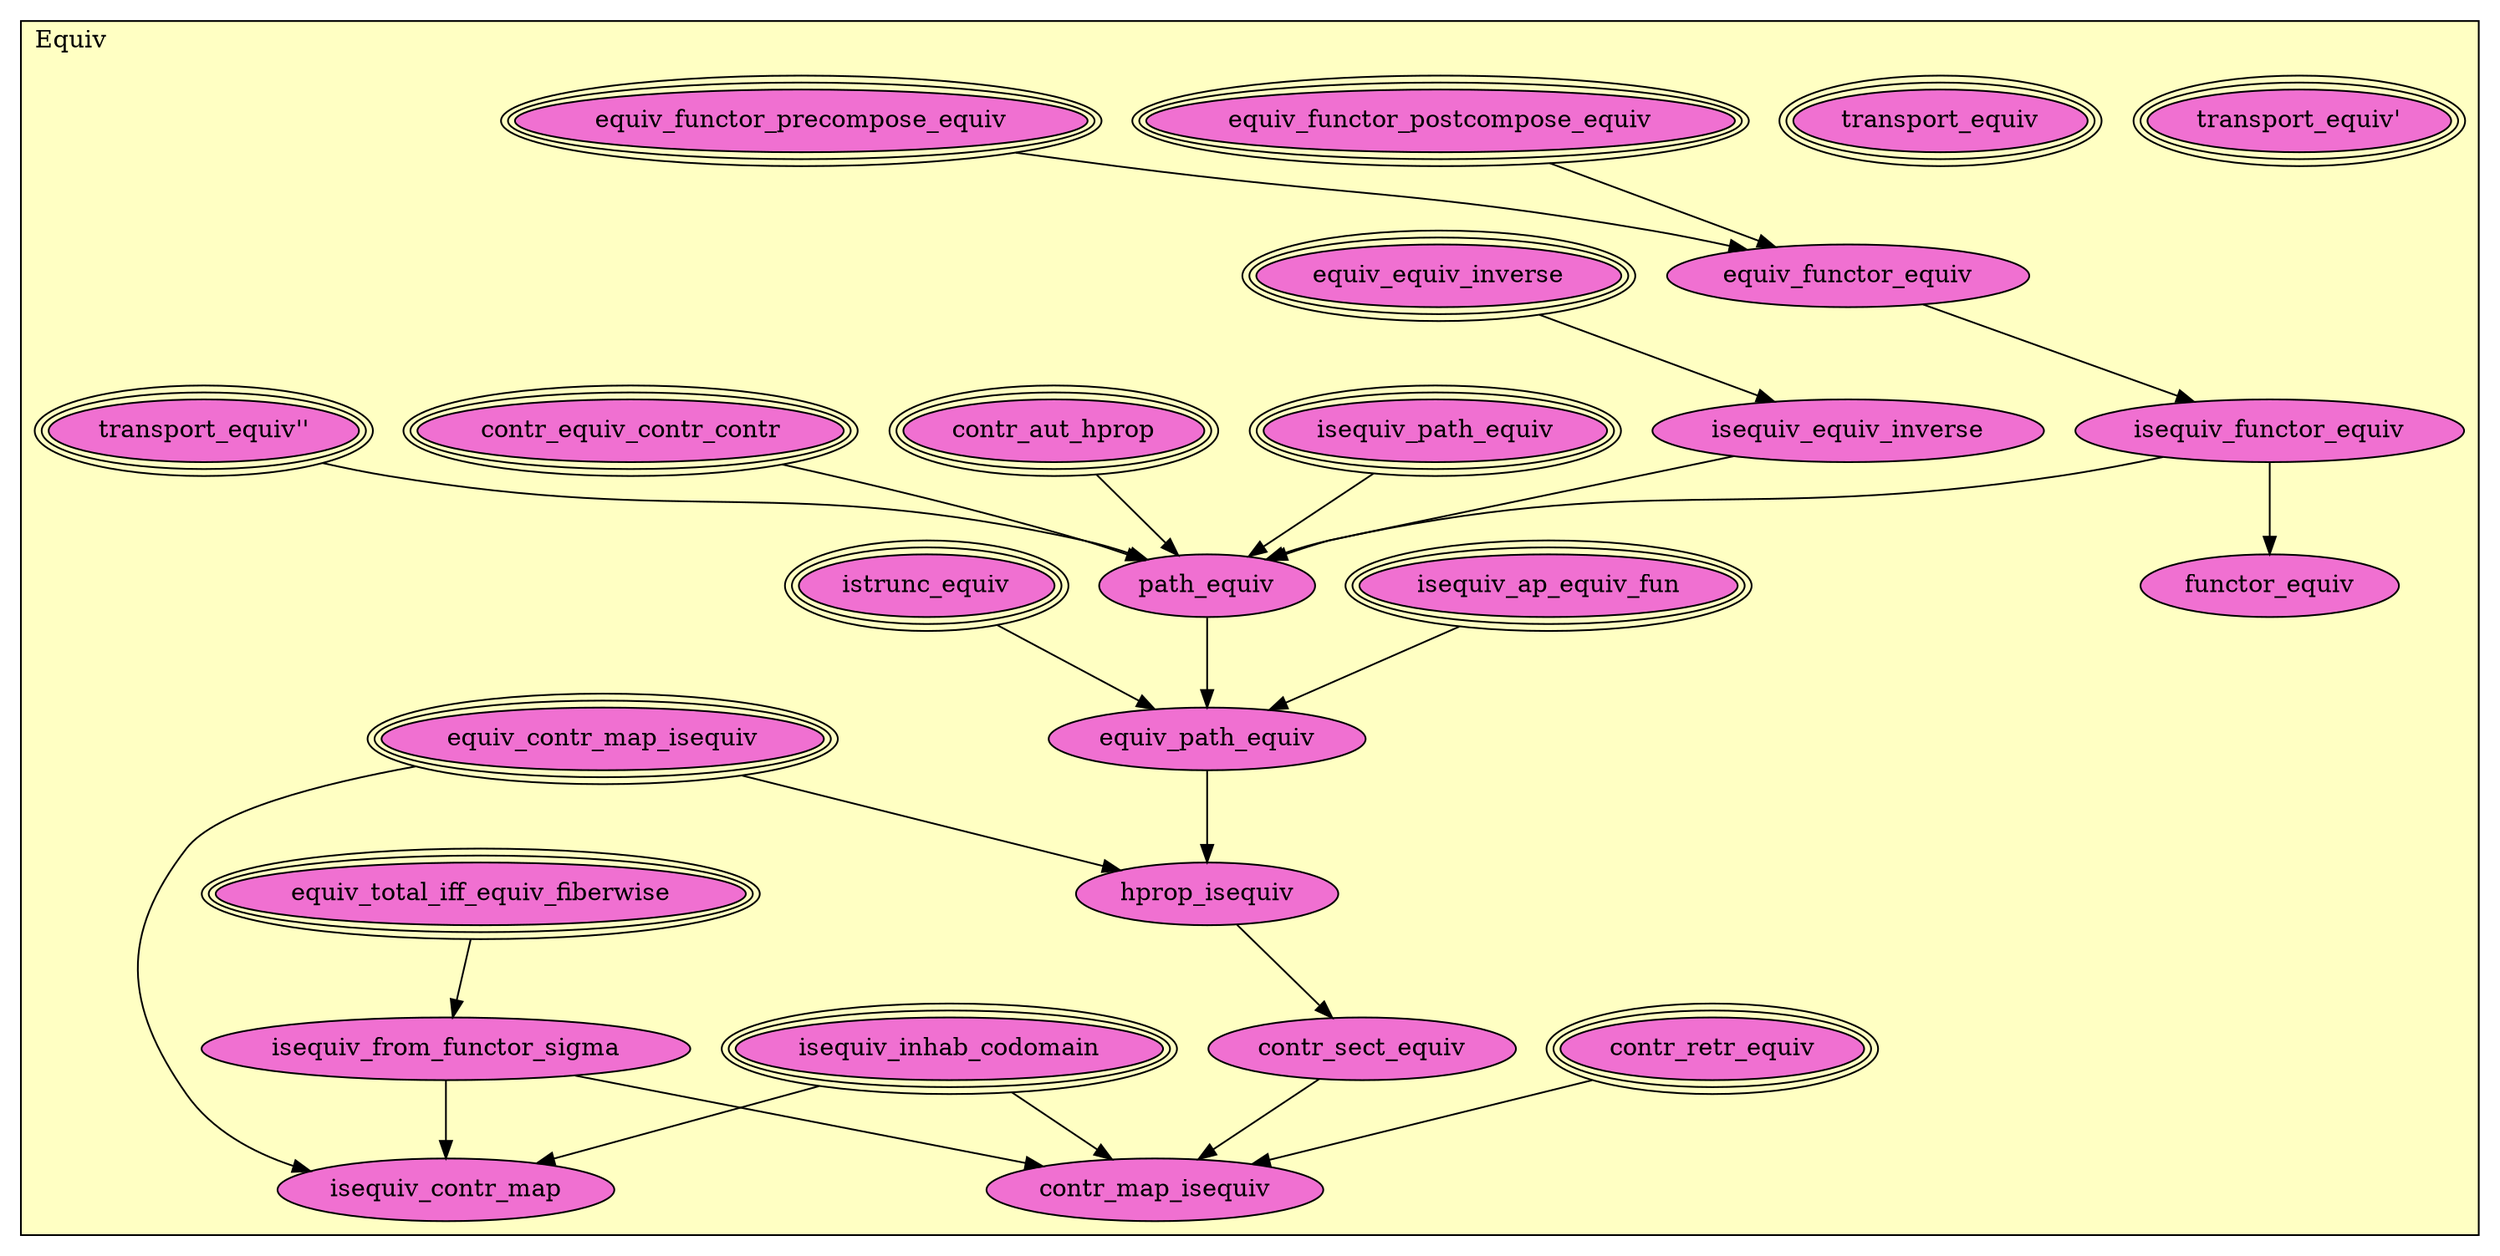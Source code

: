 digraph HoTT_Types_Equiv {
  graph [ratio=0.5]
  node [style=filled]
Equiv_transport_equiv__ [label="transport_equiv''", URL=<Equiv.html#transport_equiv''>, peripheries=3, fillcolor="#F070D1"] ;
Equiv_transport_equiv_ [label="transport_equiv'", URL=<Equiv.html#transport_equiv'>, peripheries=3, fillcolor="#F070D1"] ;
Equiv_transport_equiv [label="transport_equiv", URL=<Equiv.html#transport_equiv>, peripheries=3, fillcolor="#F070D1"] ;
Equiv_equiv_equiv_inverse [label="equiv_equiv_inverse", URL=<Equiv.html#equiv_equiv_inverse>, peripheries=3, fillcolor="#F070D1"] ;
Equiv_isequiv_equiv_inverse [label="isequiv_equiv_inverse", URL=<Equiv.html#isequiv_equiv_inverse>, fillcolor="#F070D1"] ;
Equiv_equiv_functor_postcompose_equiv [label="equiv_functor_postcompose_equiv", URL=<Equiv.html#equiv_functor_postcompose_equiv>, peripheries=3, fillcolor="#F070D1"] ;
Equiv_equiv_functor_precompose_equiv [label="equiv_functor_precompose_equiv", URL=<Equiv.html#equiv_functor_precompose_equiv>, peripheries=3, fillcolor="#F070D1"] ;
Equiv_equiv_functor_equiv [label="equiv_functor_equiv", URL=<Equiv.html#equiv_functor_equiv>, fillcolor="#F070D1"] ;
Equiv_isequiv_functor_equiv [label="isequiv_functor_equiv", URL=<Equiv.html#isequiv_functor_equiv>, fillcolor="#F070D1"] ;
Equiv_functor_equiv [label="functor_equiv", URL=<Equiv.html#functor_equiv>, fillcolor="#F070D1"] ;
Equiv_contr_aut_hprop [label="contr_aut_hprop", URL=<Equiv.html#contr_aut_hprop>, peripheries=3, fillcolor="#F070D1"] ;
Equiv_contr_equiv_contr_contr [label="contr_equiv_contr_contr", URL=<Equiv.html#contr_equiv_contr_contr>, peripheries=3, fillcolor="#F070D1"] ;
Equiv_istrunc_equiv [label="istrunc_equiv", URL=<Equiv.html#istrunc_equiv>, peripheries=3, fillcolor="#F070D1"] ;
Equiv_isequiv_ap_equiv_fun [label="isequiv_ap_equiv_fun", URL=<Equiv.html#isequiv_ap_equiv_fun>, peripheries=3, fillcolor="#F070D1"] ;
Equiv_isequiv_path_equiv [label="isequiv_path_equiv", URL=<Equiv.html#isequiv_path_equiv>, peripheries=3, fillcolor="#F070D1"] ;
Equiv_path_equiv [label="path_equiv", URL=<Equiv.html#path_equiv>, fillcolor="#F070D1"] ;
Equiv_equiv_path_equiv [label="equiv_path_equiv", URL=<Equiv.html#equiv_path_equiv>, fillcolor="#F070D1"] ;
Equiv_equiv_contr_map_isequiv [label="equiv_contr_map_isequiv", URL=<Equiv.html#equiv_contr_map_isequiv>, peripheries=3, fillcolor="#F070D1"] ;
Equiv_hprop_isequiv [label="hprop_isequiv", URL=<Equiv.html#hprop_isequiv>, fillcolor="#F070D1"] ;
Equiv_contr_retr_equiv [label="contr_retr_equiv", URL=<Equiv.html#contr_retr_equiv>, peripheries=3, fillcolor="#F070D1"] ;
Equiv_contr_sect_equiv [label="contr_sect_equiv", URL=<Equiv.html#contr_sect_equiv>, fillcolor="#F070D1"] ;
Equiv_equiv_total_iff_equiv_fiberwise [label="equiv_total_iff_equiv_fiberwise", URL=<Equiv.html#equiv_total_iff_equiv_fiberwise>, peripheries=3, fillcolor="#F070D1"] ;
Equiv_isequiv_from_functor_sigma [label="isequiv_from_functor_sigma", URL=<Equiv.html#isequiv_from_functor_sigma>, fillcolor="#F070D1"] ;
Equiv_isequiv_inhab_codomain [label="isequiv_inhab_codomain", URL=<Equiv.html#isequiv_inhab_codomain>, peripheries=3, fillcolor="#F070D1"] ;
Equiv_isequiv_contr_map [label="isequiv_contr_map", URL=<Equiv.html#isequiv_contr_map>, fillcolor="#F070D1"] ;
Equiv_contr_map_isequiv [label="contr_map_isequiv", URL=<Equiv.html#contr_map_isequiv>, fillcolor="#F070D1"] ;
  Equiv_transport_equiv__ -> Equiv_path_equiv [] ;
  Equiv_equiv_equiv_inverse -> Equiv_isequiv_equiv_inverse [] ;
  Equiv_isequiv_equiv_inverse -> Equiv_path_equiv [] ;
  Equiv_equiv_functor_postcompose_equiv -> Equiv_equiv_functor_equiv [] ;
  Equiv_equiv_functor_precompose_equiv -> Equiv_equiv_functor_equiv [] ;
  Equiv_equiv_functor_equiv -> Equiv_isequiv_functor_equiv [] ;
  Equiv_isequiv_functor_equiv -> Equiv_functor_equiv [] ;
  Equiv_isequiv_functor_equiv -> Equiv_path_equiv [] ;
  Equiv_contr_aut_hprop -> Equiv_path_equiv [] ;
  Equiv_contr_equiv_contr_contr -> Equiv_path_equiv [] ;
  Equiv_istrunc_equiv -> Equiv_equiv_path_equiv [] ;
  Equiv_isequiv_ap_equiv_fun -> Equiv_equiv_path_equiv [] ;
  Equiv_isequiv_path_equiv -> Equiv_path_equiv [] ;
  Equiv_path_equiv -> Equiv_equiv_path_equiv [] ;
  Equiv_equiv_path_equiv -> Equiv_hprop_isequiv [] ;
  Equiv_equiv_contr_map_isequiv -> Equiv_hprop_isequiv [] ;
  Equiv_equiv_contr_map_isequiv -> Equiv_isequiv_contr_map [] ;
  Equiv_hprop_isequiv -> Equiv_contr_sect_equiv [] ;
  Equiv_contr_retr_equiv -> Equiv_contr_map_isequiv [] ;
  Equiv_contr_sect_equiv -> Equiv_contr_map_isequiv [] ;
  Equiv_equiv_total_iff_equiv_fiberwise -> Equiv_isequiv_from_functor_sigma [] ;
  Equiv_isequiv_from_functor_sigma -> Equiv_isequiv_contr_map [] ;
  Equiv_isequiv_from_functor_sigma -> Equiv_contr_map_isequiv [] ;
  Equiv_isequiv_inhab_codomain -> Equiv_isequiv_contr_map [] ;
  Equiv_isequiv_inhab_codomain -> Equiv_contr_map_isequiv [] ;
subgraph cluster_Equiv { label="Equiv"; fillcolor="#FFFFC3"; labeljust=l; style=filled 
Equiv_contr_map_isequiv; Equiv_isequiv_contr_map; Equiv_isequiv_inhab_codomain; Equiv_isequiv_from_functor_sigma; Equiv_equiv_total_iff_equiv_fiberwise; Equiv_contr_sect_equiv; Equiv_contr_retr_equiv; Equiv_hprop_isequiv; Equiv_equiv_contr_map_isequiv; Equiv_equiv_path_equiv; Equiv_path_equiv; Equiv_isequiv_path_equiv; Equiv_isequiv_ap_equiv_fun; Equiv_istrunc_equiv; Equiv_contr_equiv_contr_contr; Equiv_contr_aut_hprop; Equiv_functor_equiv; Equiv_isequiv_functor_equiv; Equiv_equiv_functor_equiv; Equiv_equiv_functor_precompose_equiv; Equiv_equiv_functor_postcompose_equiv; Equiv_isequiv_equiv_inverse; Equiv_equiv_equiv_inverse; Equiv_transport_equiv; Equiv_transport_equiv_; Equiv_transport_equiv__; };
} /* END */
